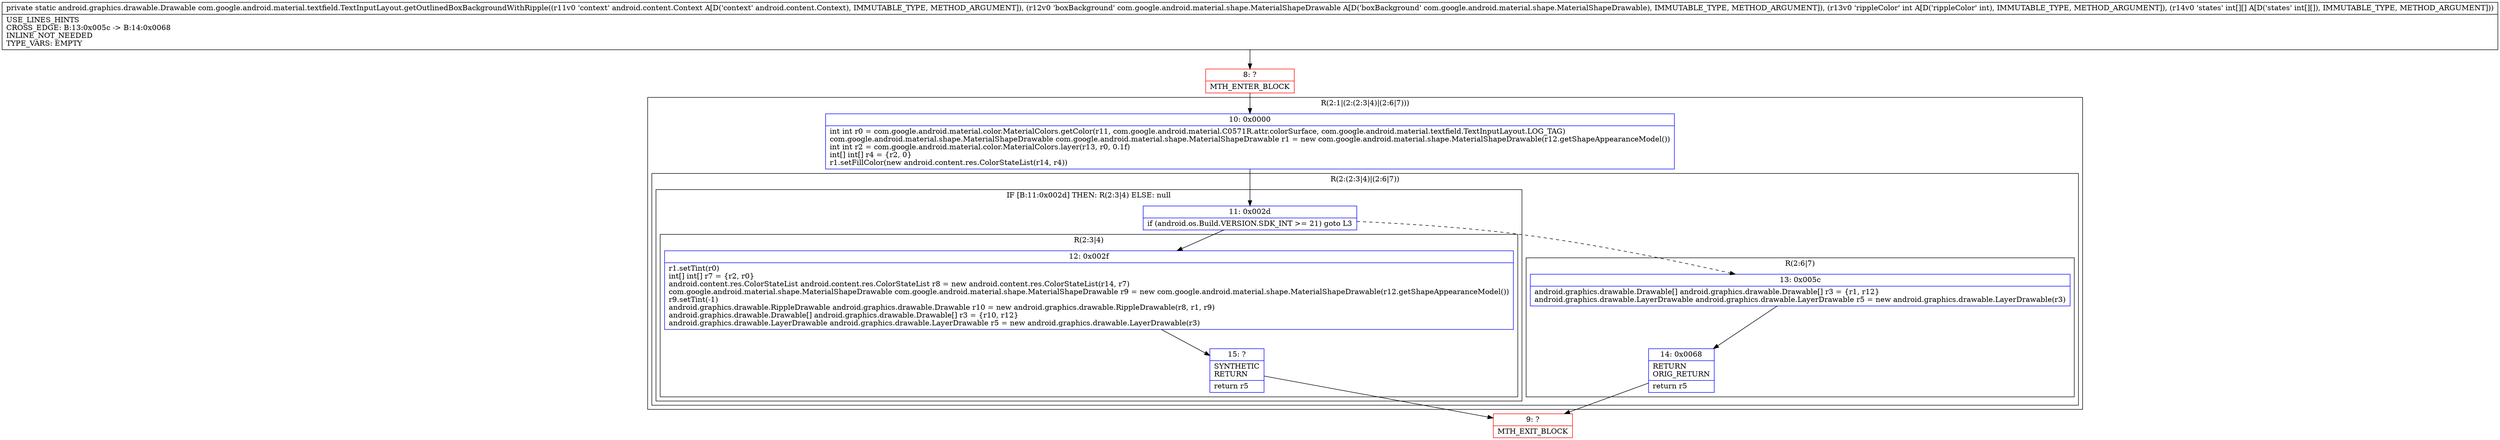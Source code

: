 digraph "CFG forcom.google.android.material.textfield.TextInputLayout.getOutlinedBoxBackgroundWithRipple(Landroid\/content\/Context;Lcom\/google\/android\/material\/shape\/MaterialShapeDrawable;I[[I)Landroid\/graphics\/drawable\/Drawable;" {
subgraph cluster_Region_1980873533 {
label = "R(2:1|(2:(2:3|4)|(2:6|7)))";
node [shape=record,color=blue];
Node_10 [shape=record,label="{10\:\ 0x0000|int int r0 = com.google.android.material.color.MaterialColors.getColor(r11, com.google.android.material.C0571R.attr.colorSurface, com.google.android.material.textfield.TextInputLayout.LOG_TAG)\lcom.google.android.material.shape.MaterialShapeDrawable com.google.android.material.shape.MaterialShapeDrawable r1 = new com.google.android.material.shape.MaterialShapeDrawable(r12.getShapeAppearanceModel())\lint int r2 = com.google.android.material.color.MaterialColors.layer(r13, r0, 0.1f)\lint[] int[] r4 = \{r2, 0\}\lr1.setFillColor(new android.content.res.ColorStateList(r14, r4))\l}"];
subgraph cluster_Region_1210543641 {
label = "R(2:(2:3|4)|(2:6|7))";
node [shape=record,color=blue];
subgraph cluster_IfRegion_142313555 {
label = "IF [B:11:0x002d] THEN: R(2:3|4) ELSE: null";
node [shape=record,color=blue];
Node_11 [shape=record,label="{11\:\ 0x002d|if (android.os.Build.VERSION.SDK_INT \>= 21) goto L3\l}"];
subgraph cluster_Region_1458703547 {
label = "R(2:3|4)";
node [shape=record,color=blue];
Node_12 [shape=record,label="{12\:\ 0x002f|r1.setTint(r0)\lint[] int[] r7 = \{r2, r0\}\landroid.content.res.ColorStateList android.content.res.ColorStateList r8 = new android.content.res.ColorStateList(r14, r7)\lcom.google.android.material.shape.MaterialShapeDrawable com.google.android.material.shape.MaterialShapeDrawable r9 = new com.google.android.material.shape.MaterialShapeDrawable(r12.getShapeAppearanceModel())\lr9.setTint(\-1)\landroid.graphics.drawable.RippleDrawable android.graphics.drawable.Drawable r10 = new android.graphics.drawable.RippleDrawable(r8, r1, r9)\landroid.graphics.drawable.Drawable[] android.graphics.drawable.Drawable[] r3 = \{r10, r12\}\landroid.graphics.drawable.LayerDrawable android.graphics.drawable.LayerDrawable r5 = new android.graphics.drawable.LayerDrawable(r3)\l}"];
Node_15 [shape=record,label="{15\:\ ?|SYNTHETIC\lRETURN\l|return r5\l}"];
}
}
subgraph cluster_Region_360626247 {
label = "R(2:6|7)";
node [shape=record,color=blue];
Node_13 [shape=record,label="{13\:\ 0x005c|android.graphics.drawable.Drawable[] android.graphics.drawable.Drawable[] r3 = \{r1, r12\}\landroid.graphics.drawable.LayerDrawable android.graphics.drawable.LayerDrawable r5 = new android.graphics.drawable.LayerDrawable(r3)\l}"];
Node_14 [shape=record,label="{14\:\ 0x0068|RETURN\lORIG_RETURN\l|return r5\l}"];
}
}
}
Node_8 [shape=record,color=red,label="{8\:\ ?|MTH_ENTER_BLOCK\l}"];
Node_9 [shape=record,color=red,label="{9\:\ ?|MTH_EXIT_BLOCK\l}"];
MethodNode[shape=record,label="{private static android.graphics.drawable.Drawable com.google.android.material.textfield.TextInputLayout.getOutlinedBoxBackgroundWithRipple((r11v0 'context' android.content.Context A[D('context' android.content.Context), IMMUTABLE_TYPE, METHOD_ARGUMENT]), (r12v0 'boxBackground' com.google.android.material.shape.MaterialShapeDrawable A[D('boxBackground' com.google.android.material.shape.MaterialShapeDrawable), IMMUTABLE_TYPE, METHOD_ARGUMENT]), (r13v0 'rippleColor' int A[D('rippleColor' int), IMMUTABLE_TYPE, METHOD_ARGUMENT]), (r14v0 'states' int[][] A[D('states' int[][]), IMMUTABLE_TYPE, METHOD_ARGUMENT]))  | USE_LINES_HINTS\lCROSS_EDGE: B:13:0x005c \-\> B:14:0x0068\lINLINE_NOT_NEEDED\lTYPE_VARS: EMPTY\l}"];
MethodNode -> Node_8;Node_10 -> Node_11;
Node_11 -> Node_12;
Node_11 -> Node_13[style=dashed];
Node_12 -> Node_15;
Node_15 -> Node_9;
Node_13 -> Node_14;
Node_14 -> Node_9;
Node_8 -> Node_10;
}

